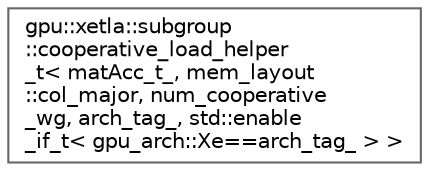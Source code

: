 digraph "Graphical Class Hierarchy"
{
 // LATEX_PDF_SIZE
  bgcolor="transparent";
  edge [fontname=Helvetica,fontsize=10,labelfontname=Helvetica,labelfontsize=10];
  node [fontname=Helvetica,fontsize=10,shape=box,height=0.2,width=0.4];
  rankdir="LR";
  Node0 [id="Node000000",label="gpu::xetla::subgroup\l::cooperative_load_helper\l_t\< matAcc_t_, mem_layout\l::col_major, num_cooperative\l_wg, arch_tag_, std::enable\l_if_t\< gpu_arch::Xe==arch_tag_ \> \>",height=0.2,width=0.4,color="grey40", fillcolor="white", style="filled",URL="$classgpu_1_1xetla_1_1subgroup_1_1cooperative__load__helper__t_3_01matAcc__t___00_01mem__layout_1e5d160d1807e4112d0d7ee81d27ce422.html",tooltip="Workgroups to do the cooperative load. Specialized for and row_major and Xe architecture."];
}
